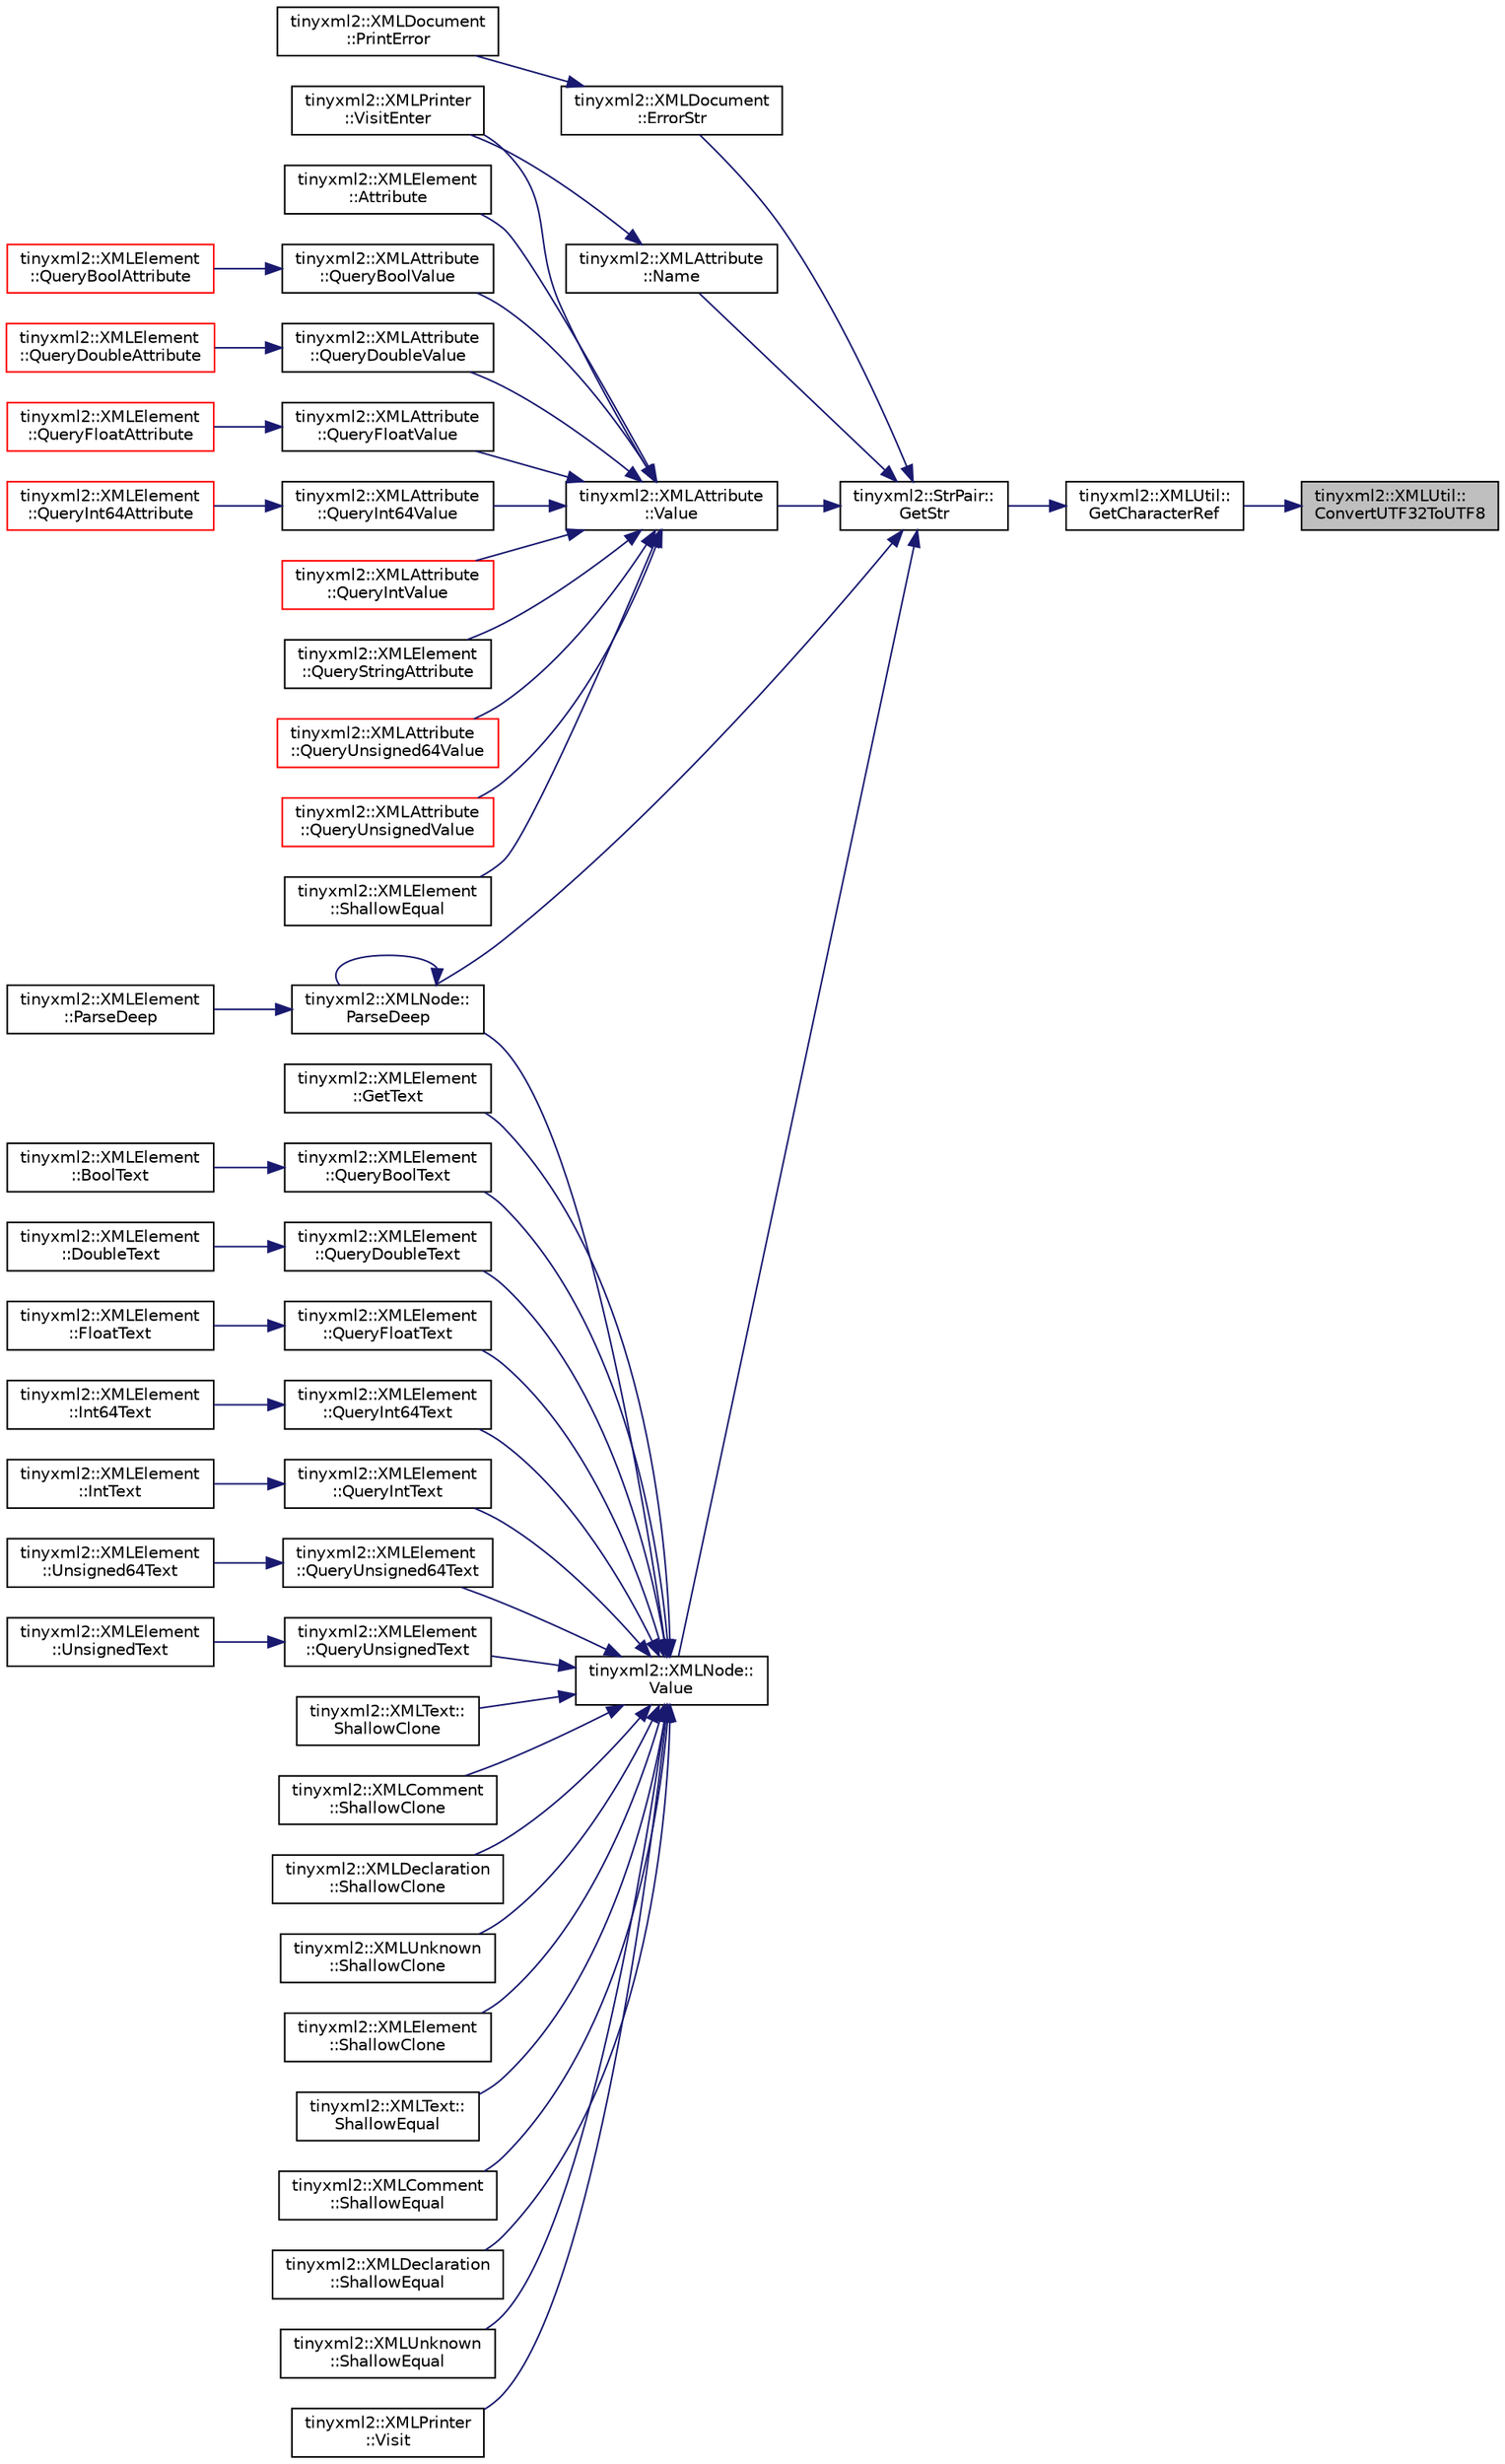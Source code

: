 digraph "tinyxml2::XMLUtil::ConvertUTF32ToUTF8"
{
 // LATEX_PDF_SIZE
  edge [fontname="Helvetica",fontsize="10",labelfontname="Helvetica",labelfontsize="10"];
  node [fontname="Helvetica",fontsize="10",shape=record];
  rankdir="RL";
  Node1 [label="tinyxml2::XMLUtil::\lConvertUTF32ToUTF8",height=0.2,width=0.4,color="black", fillcolor="grey75", style="filled", fontcolor="black",tooltip=" "];
  Node1 -> Node2 [dir="back",color="midnightblue",fontsize="10",style="solid"];
  Node2 [label="tinyxml2::XMLUtil::\lGetCharacterRef",height=0.2,width=0.4,color="black", fillcolor="white", style="filled",URL="$classtinyxml2_1_1XMLUtil.html#a5a96e5144a8d693dc4bcd783d9964648",tooltip=" "];
  Node2 -> Node3 [dir="back",color="midnightblue",fontsize="10",style="solid"];
  Node3 [label="tinyxml2::StrPair::\lGetStr",height=0.2,width=0.4,color="black", fillcolor="white", style="filled",URL="$classtinyxml2_1_1StrPair.html#ad87e3d11330f5e689ba1e7e54c023b57",tooltip=" "];
  Node3 -> Node4 [dir="back",color="midnightblue",fontsize="10",style="solid"];
  Node4 [label="tinyxml2::XMLDocument\l::ErrorStr",height=0.2,width=0.4,color="black", fillcolor="white", style="filled",URL="$classtinyxml2_1_1XMLDocument.html#ae97fff2402a0d01e0509c430b37996b3",tooltip=" "];
  Node4 -> Node5 [dir="back",color="midnightblue",fontsize="10",style="solid"];
  Node5 [label="tinyxml2::XMLDocument\l::PrintError",height=0.2,width=0.4,color="black", fillcolor="white", style="filled",URL="$classtinyxml2_1_1XMLDocument.html#a1d033945b42e125d933d6231e4571552",tooltip="A (trivial) utility function that prints the ErrorStr() to stdout."];
  Node3 -> Node6 [dir="back",color="midnightblue",fontsize="10",style="solid"];
  Node6 [label="tinyxml2::XMLAttribute\l::Name",height=0.2,width=0.4,color="black", fillcolor="white", style="filled",URL="$classtinyxml2_1_1XMLAttribute.html#a5a5c135d24cce7abda6f17301c6274d8",tooltip="The name of the attribute."];
  Node6 -> Node7 [dir="back",color="midnightblue",fontsize="10",style="solid"];
  Node7 [label="tinyxml2::XMLPrinter\l::VisitEnter",height=0.2,width=0.4,color="black", fillcolor="white", style="filled",URL="$classtinyxml2_1_1XMLPrinter.html#a169b2509d8eabb70811b2bb8cfd1f5d1",tooltip="Visit an element."];
  Node3 -> Node8 [dir="back",color="midnightblue",fontsize="10",style="solid"];
  Node8 [label="tinyxml2::XMLNode::\lParseDeep",height=0.2,width=0.4,color="black", fillcolor="white", style="filled",URL="$classtinyxml2_1_1XMLNode.html#a916e498914baecbc9a1f012352ef7c69",tooltip=" "];
  Node8 -> Node8 [dir="back",color="midnightblue",fontsize="10",style="solid"];
  Node8 -> Node9 [dir="back",color="midnightblue",fontsize="10",style="solid"];
  Node9 [label="tinyxml2::XMLElement\l::ParseDeep",height=0.2,width=0.4,color="black", fillcolor="white", style="filled",URL="$classtinyxml2_1_1XMLElement.html#a072998100b7d0ba5e8aeac6dd6dfb31b",tooltip=" "];
  Node3 -> Node10 [dir="back",color="midnightblue",fontsize="10",style="solid"];
  Node10 [label="tinyxml2::XMLNode::\lValue",height=0.2,width=0.4,color="black", fillcolor="white", style="filled",URL="$classtinyxml2_1_1XMLNode.html#a0485e51c670e741884cfd8362274d680",tooltip=" "];
  Node10 -> Node11 [dir="back",color="midnightblue",fontsize="10",style="solid"];
  Node11 [label="tinyxml2::XMLElement\l::GetText",height=0.2,width=0.4,color="black", fillcolor="white", style="filled",URL="$classtinyxml2_1_1XMLElement.html#a0fa5bea0a4daf3ddd503dcabb823eba6",tooltip=" "];
  Node10 -> Node8 [dir="back",color="midnightblue",fontsize="10",style="solid"];
  Node10 -> Node12 [dir="back",color="midnightblue",fontsize="10",style="solid"];
  Node12 [label="tinyxml2::XMLElement\l::QueryBoolText",height=0.2,width=0.4,color="black", fillcolor="white", style="filled",URL="$classtinyxml2_1_1XMLElement.html#a3fe5417d59eb8f5c4afe924b7d332736",tooltip="See QueryIntText()"];
  Node12 -> Node13 [dir="back",color="midnightblue",fontsize="10",style="solid"];
  Node13 [label="tinyxml2::XMLElement\l::BoolText",height=0.2,width=0.4,color="black", fillcolor="white", style="filled",URL="$classtinyxml2_1_1XMLElement.html#a68569f59f6382bcea7f5013ec59736d2",tooltip="See QueryIntText()"];
  Node10 -> Node14 [dir="back",color="midnightblue",fontsize="10",style="solid"];
  Node14 [label="tinyxml2::XMLElement\l::QueryDoubleText",height=0.2,width=0.4,color="black", fillcolor="white", style="filled",URL="$classtinyxml2_1_1XMLElement.html#a684679c99bb036a25652744cec6c4d96",tooltip="See QueryIntText()"];
  Node14 -> Node15 [dir="back",color="midnightblue",fontsize="10",style="solid"];
  Node15 [label="tinyxml2::XMLElement\l::DoubleText",height=0.2,width=0.4,color="black", fillcolor="white", style="filled",URL="$classtinyxml2_1_1XMLElement.html#a81b1ff0cf2f2cd09be8badc08b39a2b7",tooltip="See QueryIntText()"];
  Node10 -> Node16 [dir="back",color="midnightblue",fontsize="10",style="solid"];
  Node16 [label="tinyxml2::XMLElement\l::QueryFloatText",height=0.2,width=0.4,color="black", fillcolor="white", style="filled",URL="$classtinyxml2_1_1XMLElement.html#afa332afedd93210daa6d44b88eb11e29",tooltip="See QueryIntText()"];
  Node16 -> Node17 [dir="back",color="midnightblue",fontsize="10",style="solid"];
  Node17 [label="tinyxml2::XMLElement\l::FloatText",height=0.2,width=0.4,color="black", fillcolor="white", style="filled",URL="$classtinyxml2_1_1XMLElement.html#a45444eb21f99ca46101545992dc2e927",tooltip="See QueryIntText()"];
  Node10 -> Node18 [dir="back",color="midnightblue",fontsize="10",style="solid"];
  Node18 [label="tinyxml2::XMLElement\l::QueryInt64Text",height=0.2,width=0.4,color="black", fillcolor="white", style="filled",URL="$classtinyxml2_1_1XMLElement.html#a120c538c8eead169e635dbc70fb226d8",tooltip="See QueryIntText()"];
  Node18 -> Node19 [dir="back",color="midnightblue",fontsize="10",style="solid"];
  Node19 [label="tinyxml2::XMLElement\l::Int64Text",height=0.2,width=0.4,color="black", fillcolor="white", style="filled",URL="$classtinyxml2_1_1XMLElement.html#aab6151f7e3b4c2c0a8234e262d7b6b8a",tooltip="See QueryIntText()"];
  Node10 -> Node20 [dir="back",color="midnightblue",fontsize="10",style="solid"];
  Node20 [label="tinyxml2::XMLElement\l::QueryIntText",height=0.2,width=0.4,color="black", fillcolor="white", style="filled",URL="$classtinyxml2_1_1XMLElement.html#a926357996bef633cb736e1a558419632",tooltip=" "];
  Node20 -> Node21 [dir="back",color="midnightblue",fontsize="10",style="solid"];
  Node21 [label="tinyxml2::XMLElement\l::IntText",height=0.2,width=0.4,color="black", fillcolor="white", style="filled",URL="$classtinyxml2_1_1XMLElement.html#a37b0636adebb8a1a1bc965f60824cb3e",tooltip=" "];
  Node10 -> Node22 [dir="back",color="midnightblue",fontsize="10",style="solid"];
  Node22 [label="tinyxml2::XMLElement\l::QueryUnsigned64Text",height=0.2,width=0.4,color="black", fillcolor="white", style="filled",URL="$classtinyxml2_1_1XMLElement.html#ac2239b3bd172ad8f5b78d04d4236144b",tooltip="See QueryIntText()"];
  Node22 -> Node23 [dir="back",color="midnightblue",fontsize="10",style="solid"];
  Node23 [label="tinyxml2::XMLElement\l::Unsigned64Text",height=0.2,width=0.4,color="black", fillcolor="white", style="filled",URL="$classtinyxml2_1_1XMLElement.html#af48c1023abbac1acdf4927c51c3a5f0c",tooltip="See QueryIntText()"];
  Node10 -> Node24 [dir="back",color="midnightblue",fontsize="10",style="solid"];
  Node24 [label="tinyxml2::XMLElement\l::QueryUnsignedText",height=0.2,width=0.4,color="black", fillcolor="white", style="filled",URL="$classtinyxml2_1_1XMLElement.html#a14d38aa4b5e18a46274a27425188a6a1",tooltip="See QueryIntText()"];
  Node24 -> Node25 [dir="back",color="midnightblue",fontsize="10",style="solid"];
  Node25 [label="tinyxml2::XMLElement\l::UnsignedText",height=0.2,width=0.4,color="black", fillcolor="white", style="filled",URL="$classtinyxml2_1_1XMLElement.html#a49bad014ffcc17b0b6119d5b2c97dfb5",tooltip="See QueryIntText()"];
  Node10 -> Node26 [dir="back",color="midnightblue",fontsize="10",style="solid"];
  Node26 [label="tinyxml2::XMLText::\lShallowClone",height=0.2,width=0.4,color="black", fillcolor="white", style="filled",URL="$classtinyxml2_1_1XMLText.html#a86d265c93152726c8c6831e9594840e6",tooltip=" "];
  Node10 -> Node27 [dir="back",color="midnightblue",fontsize="10",style="solid"];
  Node27 [label="tinyxml2::XMLComment\l::ShallowClone",height=0.2,width=0.4,color="black", fillcolor="white", style="filled",URL="$classtinyxml2_1_1XMLComment.html#adf5b5c0319351dcc339df098d11e8fb2",tooltip=" "];
  Node10 -> Node28 [dir="back",color="midnightblue",fontsize="10",style="solid"];
  Node28 [label="tinyxml2::XMLDeclaration\l::ShallowClone",height=0.2,width=0.4,color="black", fillcolor="white", style="filled",URL="$classtinyxml2_1_1XMLDeclaration.html#ad9d60e6d2df75c13eb6bf7319985b747",tooltip=" "];
  Node10 -> Node29 [dir="back",color="midnightblue",fontsize="10",style="solid"];
  Node29 [label="tinyxml2::XMLUnknown\l::ShallowClone",height=0.2,width=0.4,color="black", fillcolor="white", style="filled",URL="$classtinyxml2_1_1XMLUnknown.html#ab73b48b819aa4b2ef3815dc2d7d20d5f",tooltip=" "];
  Node10 -> Node30 [dir="back",color="midnightblue",fontsize="10",style="solid"];
  Node30 [label="tinyxml2::XMLElement\l::ShallowClone",height=0.2,width=0.4,color="black", fillcolor="white", style="filled",URL="$classtinyxml2_1_1XMLElement.html#aafa2807a45b28fe096b29d76e6a13b7c",tooltip=" "];
  Node10 -> Node31 [dir="back",color="midnightblue",fontsize="10",style="solid"];
  Node31 [label="tinyxml2::XMLText::\lShallowEqual",height=0.2,width=0.4,color="black", fillcolor="white", style="filled",URL="$classtinyxml2_1_1XMLText.html#a99d8bce4dc01df889126e047f358cdfc",tooltip=" "];
  Node10 -> Node32 [dir="back",color="midnightblue",fontsize="10",style="solid"];
  Node32 [label="tinyxml2::XMLComment\l::ShallowEqual",height=0.2,width=0.4,color="black", fillcolor="white", style="filled",URL="$classtinyxml2_1_1XMLComment.html#a965d880a99d58dd915caa88dc37a9b51",tooltip=" "];
  Node10 -> Node33 [dir="back",color="midnightblue",fontsize="10",style="solid"];
  Node33 [label="tinyxml2::XMLDeclaration\l::ShallowEqual",height=0.2,width=0.4,color="black", fillcolor="white", style="filled",URL="$classtinyxml2_1_1XMLDeclaration.html#ae8b4d3a399857029f36c322b0801b69c",tooltip=" "];
  Node10 -> Node34 [dir="back",color="midnightblue",fontsize="10",style="solid"];
  Node34 [label="tinyxml2::XMLUnknown\l::ShallowEqual",height=0.2,width=0.4,color="black", fillcolor="white", style="filled",URL="$classtinyxml2_1_1XMLUnknown.html#ac46767cd721d666e690a6231dfb618d1",tooltip=" "];
  Node10 -> Node35 [dir="back",color="midnightblue",fontsize="10",style="solid"];
  Node35 [label="tinyxml2::XMLPrinter\l::Visit",height=0.2,width=0.4,color="black", fillcolor="white", style="filled",URL="$classtinyxml2_1_1XMLPrinter.html#adc0e42b4f6fcb90a95630c79575d030b",tooltip="Visit a text node."];
  Node3 -> Node36 [dir="back",color="midnightblue",fontsize="10",style="solid"];
  Node36 [label="tinyxml2::XMLAttribute\l::Value",height=0.2,width=0.4,color="black", fillcolor="white", style="filled",URL="$classtinyxml2_1_1XMLAttribute.html#ab1c5cd993f836a771818ca408994b14e",tooltip="The value of the attribute."];
  Node36 -> Node37 [dir="back",color="midnightblue",fontsize="10",style="solid"];
  Node37 [label="tinyxml2::XMLElement\l::Attribute",height=0.2,width=0.4,color="black", fillcolor="white", style="filled",URL="$classtinyxml2_1_1XMLElement.html#a48cf4a315cfbac7d74cd0d5ff2c5df51",tooltip=" "];
  Node36 -> Node38 [dir="back",color="midnightblue",fontsize="10",style="solid"];
  Node38 [label="tinyxml2::XMLAttribute\l::QueryBoolValue",height=0.2,width=0.4,color="black", fillcolor="white", style="filled",URL="$classtinyxml2_1_1XMLAttribute.html#a5f32e038954256f61c21ff20fd13a09c",tooltip="See QueryIntValue."];
  Node38 -> Node39 [dir="back",color="midnightblue",fontsize="10",style="solid"];
  Node39 [label="tinyxml2::XMLElement\l::QueryBoolAttribute",height=0.2,width=0.4,color="red", fillcolor="white", style="filled",URL="$classtinyxml2_1_1XMLElement.html#a14c1bb77c39689838be01838d86ca872",tooltip="See QueryIntAttribute()"];
  Node36 -> Node41 [dir="back",color="midnightblue",fontsize="10",style="solid"];
  Node41 [label="tinyxml2::XMLAttribute\l::QueryDoubleValue",height=0.2,width=0.4,color="black", fillcolor="white", style="filled",URL="$classtinyxml2_1_1XMLAttribute.html#a2aa6e55e8ea03af0609cf6690bff79b9",tooltip="See QueryIntValue."];
  Node41 -> Node42 [dir="back",color="midnightblue",fontsize="10",style="solid"];
  Node42 [label="tinyxml2::XMLElement\l::QueryDoubleAttribute",height=0.2,width=0.4,color="red", fillcolor="white", style="filled",URL="$classtinyxml2_1_1XMLElement.html#a5f0964e2dbd8e2ee7fce9beab689443c",tooltip="See QueryIntAttribute()"];
  Node36 -> Node44 [dir="back",color="midnightblue",fontsize="10",style="solid"];
  Node44 [label="tinyxml2::XMLAttribute\l::QueryFloatValue",height=0.2,width=0.4,color="black", fillcolor="white", style="filled",URL="$classtinyxml2_1_1XMLAttribute.html#a049dea6449a6259b6cfed44a9427b607",tooltip="See QueryIntValue."];
  Node44 -> Node45 [dir="back",color="midnightblue",fontsize="10",style="solid"];
  Node45 [label="tinyxml2::XMLElement\l::QueryFloatAttribute",height=0.2,width=0.4,color="red", fillcolor="white", style="filled",URL="$classtinyxml2_1_1XMLElement.html#acd5eeddf6002ef90806af794b9d9a5a5",tooltip="See QueryIntAttribute()"];
  Node36 -> Node47 [dir="back",color="midnightblue",fontsize="10",style="solid"];
  Node47 [label="tinyxml2::XMLAttribute\l::QueryInt64Value",height=0.2,width=0.4,color="black", fillcolor="white", style="filled",URL="$classtinyxml2_1_1XMLAttribute.html#a4e25344d6e4159026be34dbddf1dcac2",tooltip="See QueryIntValue."];
  Node47 -> Node48 [dir="back",color="midnightblue",fontsize="10",style="solid"];
  Node48 [label="tinyxml2::XMLElement\l::QueryInt64Attribute",height=0.2,width=0.4,color="red", fillcolor="white", style="filled",URL="$classtinyxml2_1_1XMLElement.html#a7c0955d80b6f8d196744eacb0f6e90a8",tooltip="See QueryIntAttribute()"];
  Node36 -> Node50 [dir="back",color="midnightblue",fontsize="10",style="solid"];
  Node50 [label="tinyxml2::XMLAttribute\l::QueryIntValue",height=0.2,width=0.4,color="red", fillcolor="white", style="filled",URL="$classtinyxml2_1_1XMLAttribute.html#a6d5176260db00ea301c01af8457cd993",tooltip=" "];
  Node36 -> Node53 [dir="back",color="midnightblue",fontsize="10",style="solid"];
  Node53 [label="tinyxml2::XMLElement\l::QueryStringAttribute",height=0.2,width=0.4,color="black", fillcolor="white", style="filled",URL="$classtinyxml2_1_1XMLElement.html#adb8ae765f98d0c5037faec48deea78bc",tooltip="See QueryIntAttribute()"];
  Node36 -> Node54 [dir="back",color="midnightblue",fontsize="10",style="solid"];
  Node54 [label="tinyxml2::XMLAttribute\l::QueryUnsigned64Value",height=0.2,width=0.4,color="red", fillcolor="white", style="filled",URL="$classtinyxml2_1_1XMLAttribute.html#af793c695e7ee65cf20b8010d38b1d157",tooltip="See QueryIntValue."];
  Node36 -> Node57 [dir="back",color="midnightblue",fontsize="10",style="solid"];
  Node57 [label="tinyxml2::XMLAttribute\l::QueryUnsignedValue",height=0.2,width=0.4,color="red", fillcolor="white", style="filled",URL="$classtinyxml2_1_1XMLAttribute.html#a48a7f3496f1415832e451bd8d09c9cb9",tooltip="See QueryIntValue."];
  Node36 -> Node60 [dir="back",color="midnightblue",fontsize="10",style="solid"];
  Node60 [label="tinyxml2::XMLElement\l::ShallowEqual",height=0.2,width=0.4,color="black", fillcolor="white", style="filled",URL="$classtinyxml2_1_1XMLElement.html#a61ffd7bf918a9db4aa6203d855ac5ec2",tooltip=" "];
  Node36 -> Node7 [dir="back",color="midnightblue",fontsize="10",style="solid"];
}
